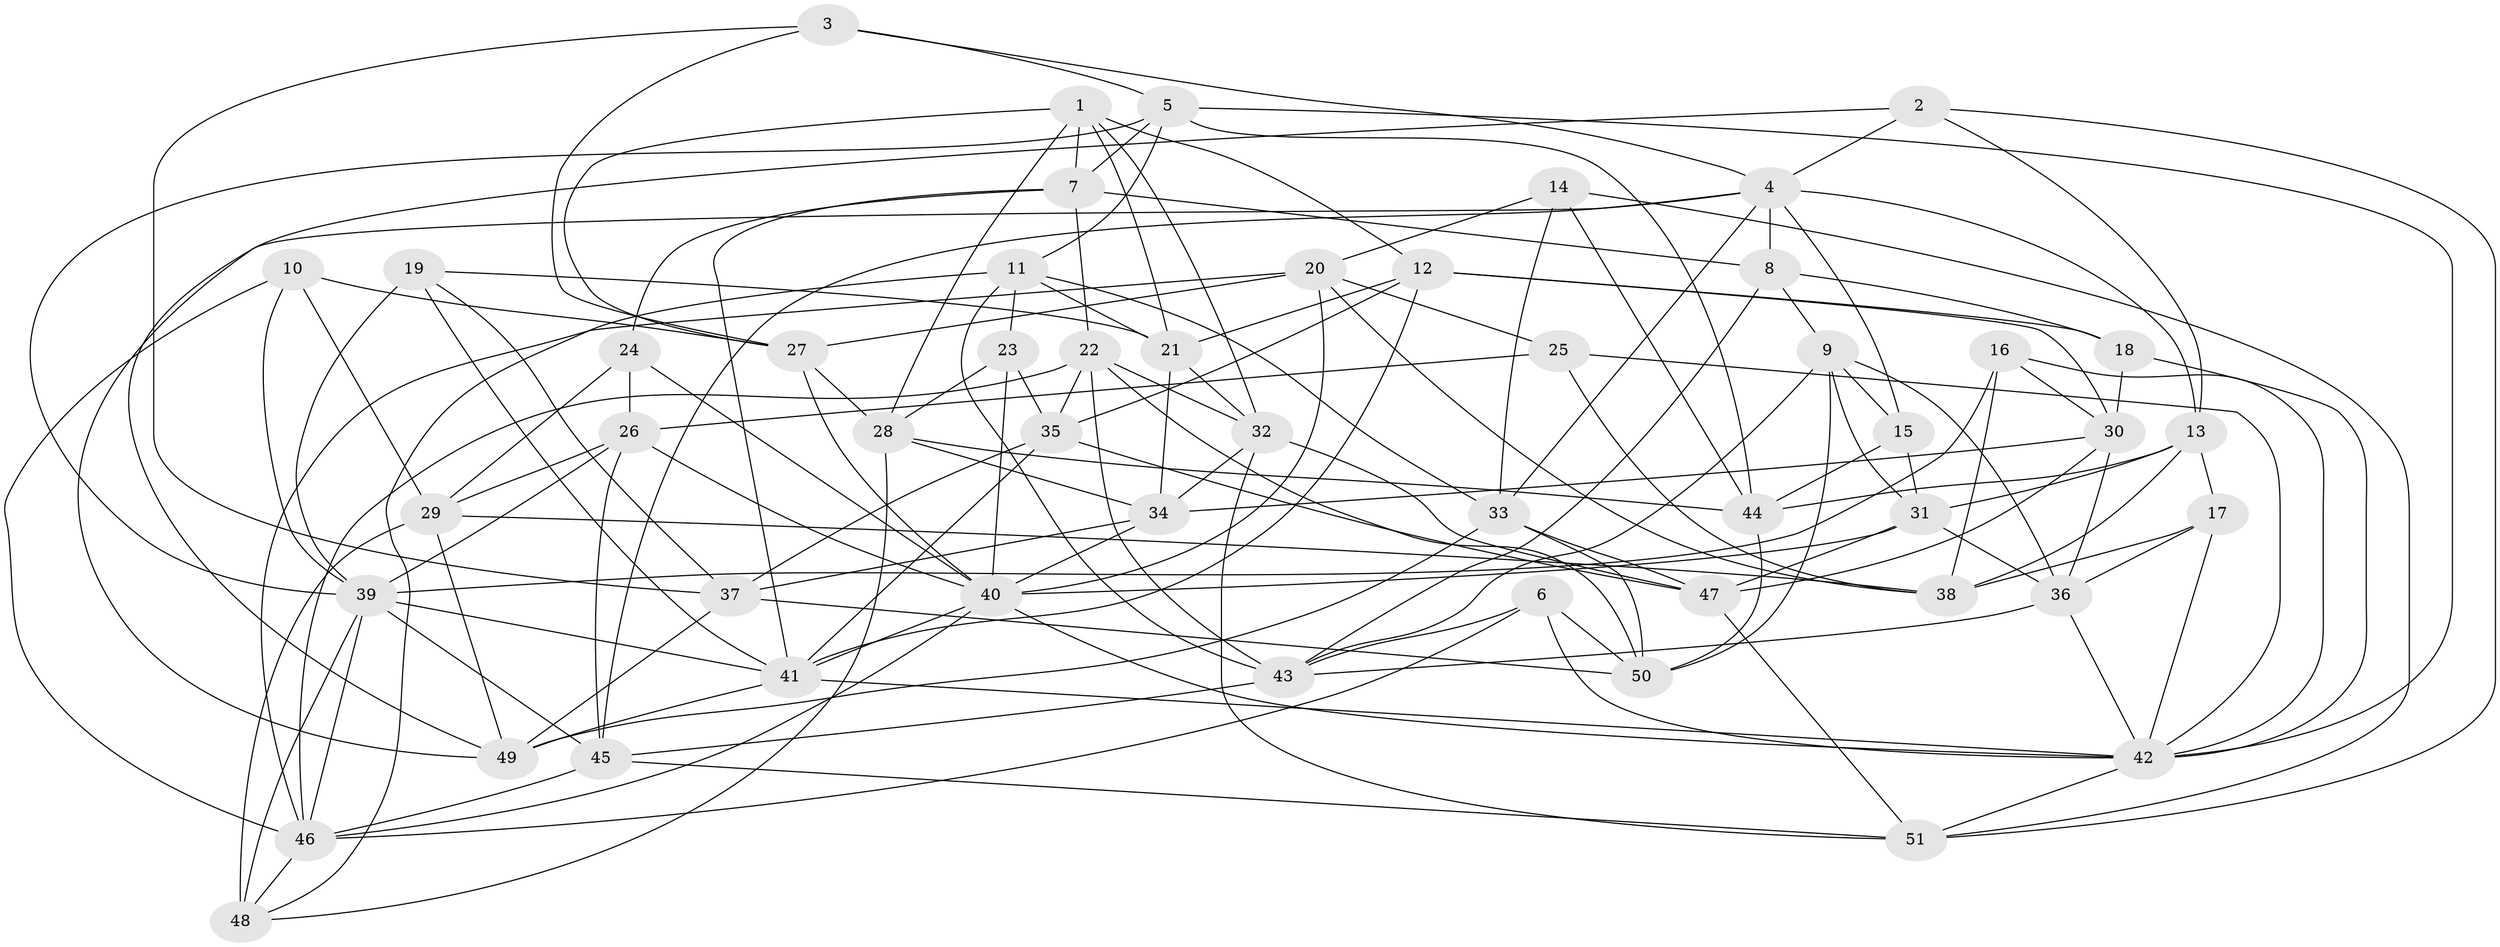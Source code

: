 // original degree distribution, {4: 1.0}
// Generated by graph-tools (version 1.1) at 2025/50/03/09/25 03:50:56]
// undirected, 51 vertices, 148 edges
graph export_dot {
graph [start="1"]
  node [color=gray90,style=filled];
  1;
  2;
  3;
  4;
  5;
  6;
  7;
  8;
  9;
  10;
  11;
  12;
  13;
  14;
  15;
  16;
  17;
  18;
  19;
  20;
  21;
  22;
  23;
  24;
  25;
  26;
  27;
  28;
  29;
  30;
  31;
  32;
  33;
  34;
  35;
  36;
  37;
  38;
  39;
  40;
  41;
  42;
  43;
  44;
  45;
  46;
  47;
  48;
  49;
  50;
  51;
  1 -- 7 [weight=1.0];
  1 -- 12 [weight=1.0];
  1 -- 21 [weight=1.0];
  1 -- 27 [weight=1.0];
  1 -- 28 [weight=1.0];
  1 -- 32 [weight=1.0];
  2 -- 4 [weight=1.0];
  2 -- 13 [weight=1.0];
  2 -- 49 [weight=1.0];
  2 -- 51 [weight=1.0];
  3 -- 4 [weight=1.0];
  3 -- 5 [weight=1.0];
  3 -- 27 [weight=1.0];
  3 -- 37 [weight=1.0];
  4 -- 8 [weight=1.0];
  4 -- 13 [weight=1.0];
  4 -- 15 [weight=1.0];
  4 -- 33 [weight=1.0];
  4 -- 45 [weight=1.0];
  4 -- 49 [weight=1.0];
  5 -- 7 [weight=1.0];
  5 -- 11 [weight=1.0];
  5 -- 39 [weight=1.0];
  5 -- 42 [weight=1.0];
  5 -- 44 [weight=1.0];
  6 -- 42 [weight=1.0];
  6 -- 43 [weight=1.0];
  6 -- 46 [weight=1.0];
  6 -- 50 [weight=1.0];
  7 -- 8 [weight=1.0];
  7 -- 22 [weight=1.0];
  7 -- 24 [weight=1.0];
  7 -- 41 [weight=1.0];
  8 -- 9 [weight=1.0];
  8 -- 18 [weight=1.0];
  8 -- 43 [weight=2.0];
  9 -- 15 [weight=1.0];
  9 -- 31 [weight=1.0];
  9 -- 36 [weight=1.0];
  9 -- 43 [weight=1.0];
  9 -- 50 [weight=1.0];
  10 -- 27 [weight=1.0];
  10 -- 29 [weight=1.0];
  10 -- 39 [weight=1.0];
  10 -- 46 [weight=1.0];
  11 -- 21 [weight=1.0];
  11 -- 23 [weight=1.0];
  11 -- 33 [weight=1.0];
  11 -- 43 [weight=1.0];
  11 -- 48 [weight=1.0];
  12 -- 18 [weight=1.0];
  12 -- 21 [weight=1.0];
  12 -- 30 [weight=1.0];
  12 -- 35 [weight=1.0];
  12 -- 41 [weight=1.0];
  13 -- 17 [weight=1.0];
  13 -- 31 [weight=1.0];
  13 -- 38 [weight=1.0];
  13 -- 44 [weight=1.0];
  14 -- 20 [weight=1.0];
  14 -- 33 [weight=1.0];
  14 -- 44 [weight=1.0];
  14 -- 51 [weight=1.0];
  15 -- 31 [weight=1.0];
  15 -- 44 [weight=1.0];
  16 -- 30 [weight=1.0];
  16 -- 38 [weight=1.0];
  16 -- 39 [weight=1.0];
  16 -- 42 [weight=1.0];
  17 -- 36 [weight=1.0];
  17 -- 38 [weight=1.0];
  17 -- 42 [weight=1.0];
  18 -- 30 [weight=1.0];
  18 -- 42 [weight=1.0];
  19 -- 21 [weight=1.0];
  19 -- 37 [weight=1.0];
  19 -- 39 [weight=1.0];
  19 -- 41 [weight=1.0];
  20 -- 25 [weight=1.0];
  20 -- 27 [weight=1.0];
  20 -- 38 [weight=1.0];
  20 -- 40 [weight=1.0];
  20 -- 46 [weight=1.0];
  21 -- 32 [weight=1.0];
  21 -- 34 [weight=1.0];
  22 -- 32 [weight=1.0];
  22 -- 35 [weight=1.0];
  22 -- 43 [weight=1.0];
  22 -- 46 [weight=1.0];
  22 -- 50 [weight=1.0];
  23 -- 28 [weight=1.0];
  23 -- 35 [weight=1.0];
  23 -- 40 [weight=1.0];
  24 -- 26 [weight=1.0];
  24 -- 29 [weight=1.0];
  24 -- 40 [weight=1.0];
  25 -- 26 [weight=1.0];
  25 -- 38 [weight=1.0];
  25 -- 42 [weight=1.0];
  26 -- 29 [weight=1.0];
  26 -- 39 [weight=1.0];
  26 -- 40 [weight=1.0];
  26 -- 45 [weight=1.0];
  27 -- 28 [weight=1.0];
  27 -- 40 [weight=1.0];
  28 -- 34 [weight=1.0];
  28 -- 44 [weight=1.0];
  28 -- 48 [weight=1.0];
  29 -- 38 [weight=1.0];
  29 -- 48 [weight=1.0];
  29 -- 49 [weight=1.0];
  30 -- 34 [weight=1.0];
  30 -- 36 [weight=1.0];
  30 -- 47 [weight=1.0];
  31 -- 36 [weight=1.0];
  31 -- 40 [weight=1.0];
  31 -- 47 [weight=1.0];
  32 -- 34 [weight=1.0];
  32 -- 47 [weight=1.0];
  32 -- 51 [weight=1.0];
  33 -- 47 [weight=1.0];
  33 -- 49 [weight=1.0];
  33 -- 50 [weight=1.0];
  34 -- 37 [weight=1.0];
  34 -- 40 [weight=1.0];
  35 -- 37 [weight=1.0];
  35 -- 41 [weight=1.0];
  35 -- 47 [weight=1.0];
  36 -- 42 [weight=1.0];
  36 -- 43 [weight=1.0];
  37 -- 49 [weight=1.0];
  37 -- 50 [weight=1.0];
  39 -- 41 [weight=1.0];
  39 -- 45 [weight=1.0];
  39 -- 46 [weight=1.0];
  39 -- 48 [weight=2.0];
  40 -- 41 [weight=1.0];
  40 -- 42 [weight=1.0];
  40 -- 46 [weight=1.0];
  41 -- 42 [weight=1.0];
  41 -- 49 [weight=1.0];
  42 -- 51 [weight=1.0];
  43 -- 45 [weight=1.0];
  44 -- 50 [weight=1.0];
  45 -- 46 [weight=1.0];
  45 -- 51 [weight=1.0];
  46 -- 48 [weight=1.0];
  47 -- 51 [weight=1.0];
}
